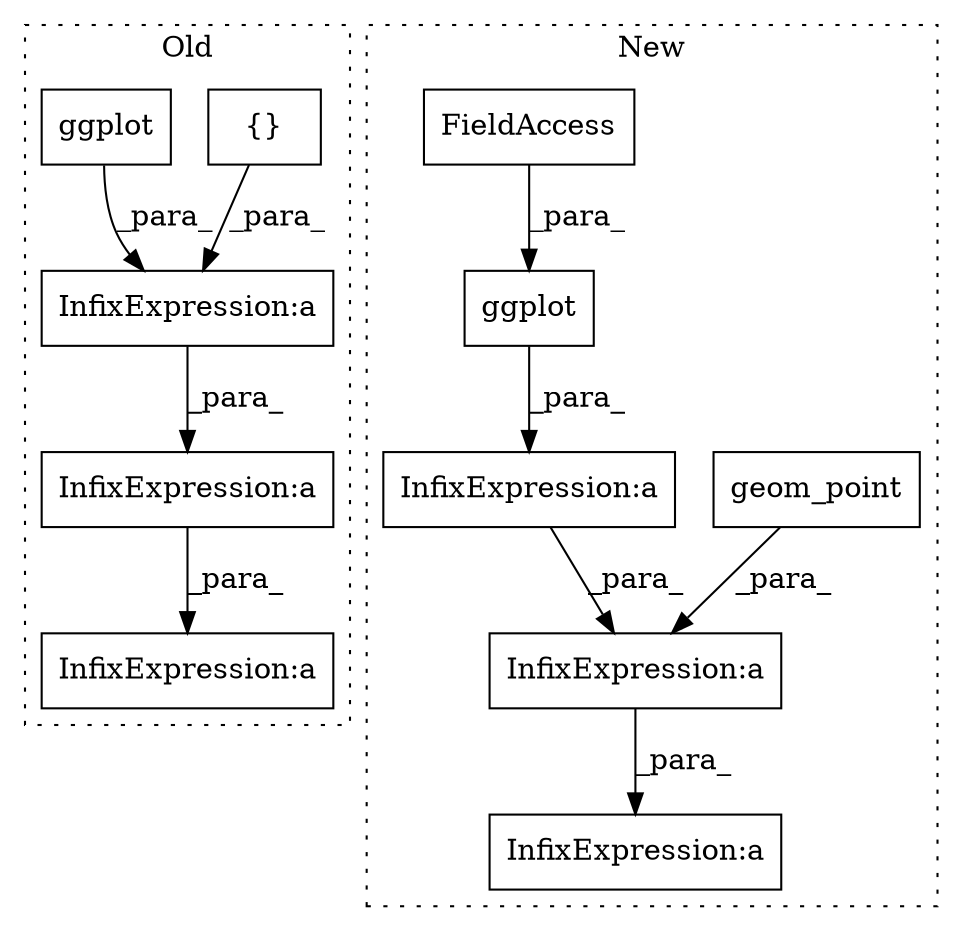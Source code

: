 digraph G {
subgraph cluster0 {
1 [label="{}" a="4" s="564,569" l="1,1" shape="box"];
3 [label="InfixExpression:a" a="27" s="648" l="3" shape="box"];
4 [label="InfixExpression:a" a="27" s="500" l="3" shape="box"];
6 [label="InfixExpression:a" a="27" s="572" l="3" shape="box"];
10 [label="ggplot" a="32" s="455,468" l="7,1" shape="box"];
label = "Old";
style="dotted";
}
subgraph cluster1 {
2 [label="geom_point" a="32" s="679" l="12" shape="box"];
5 [label="InfixExpression:a" a="27" s="730" l="3" shape="box"];
7 [label="InfixExpression:a" a="27" s="676" l="3" shape="box"];
8 [label="InfixExpression:a" a="27" s="643" l="3" shape="box"];
9 [label="ggplot" a="32" s="620,642" l="7,1" shape="box"];
11 [label="FieldAccess" a="22" s="627" l="2" shape="box"];
label = "New";
style="dotted";
}
1 -> 4 [label="_para_"];
2 -> 7 [label="_para_"];
4 -> 6 [label="_para_"];
6 -> 3 [label="_para_"];
7 -> 5 [label="_para_"];
8 -> 7 [label="_para_"];
9 -> 8 [label="_para_"];
10 -> 4 [label="_para_"];
11 -> 9 [label="_para_"];
}